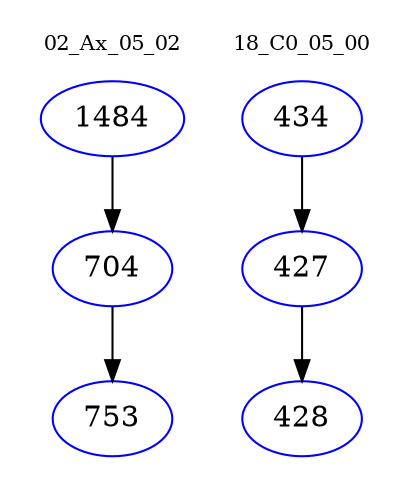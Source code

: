 digraph{
subgraph cluster_0 {
color = white
label = "02_Ax_05_02";
fontsize=10;
T0_1484 [label="1484", color="blue"]
T0_1484 -> T0_704 [color="black"]
T0_704 [label="704", color="blue"]
T0_704 -> T0_753 [color="black"]
T0_753 [label="753", color="blue"]
}
subgraph cluster_1 {
color = white
label = "18_C0_05_00";
fontsize=10;
T1_434 [label="434", color="blue"]
T1_434 -> T1_427 [color="black"]
T1_427 [label="427", color="blue"]
T1_427 -> T1_428 [color="black"]
T1_428 [label="428", color="blue"]
}
}

